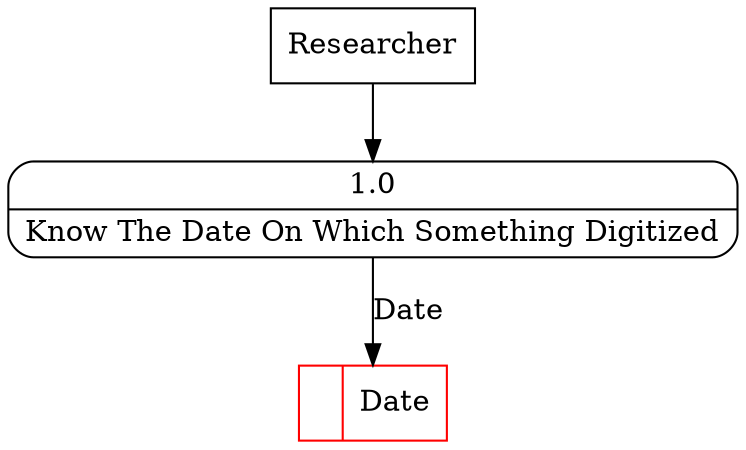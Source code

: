 digraph dfd2{ 
node[shape=record]
200 [label="<f0>  |<f1> Date " color=red];
201 [label="Researcher" shape=box];
202 [label="{<f0> 1.0|<f1> Know The Date On Which Something Digitized }" shape=Mrecord];
201 -> 202
202 -> 200 [label="Date"]
}